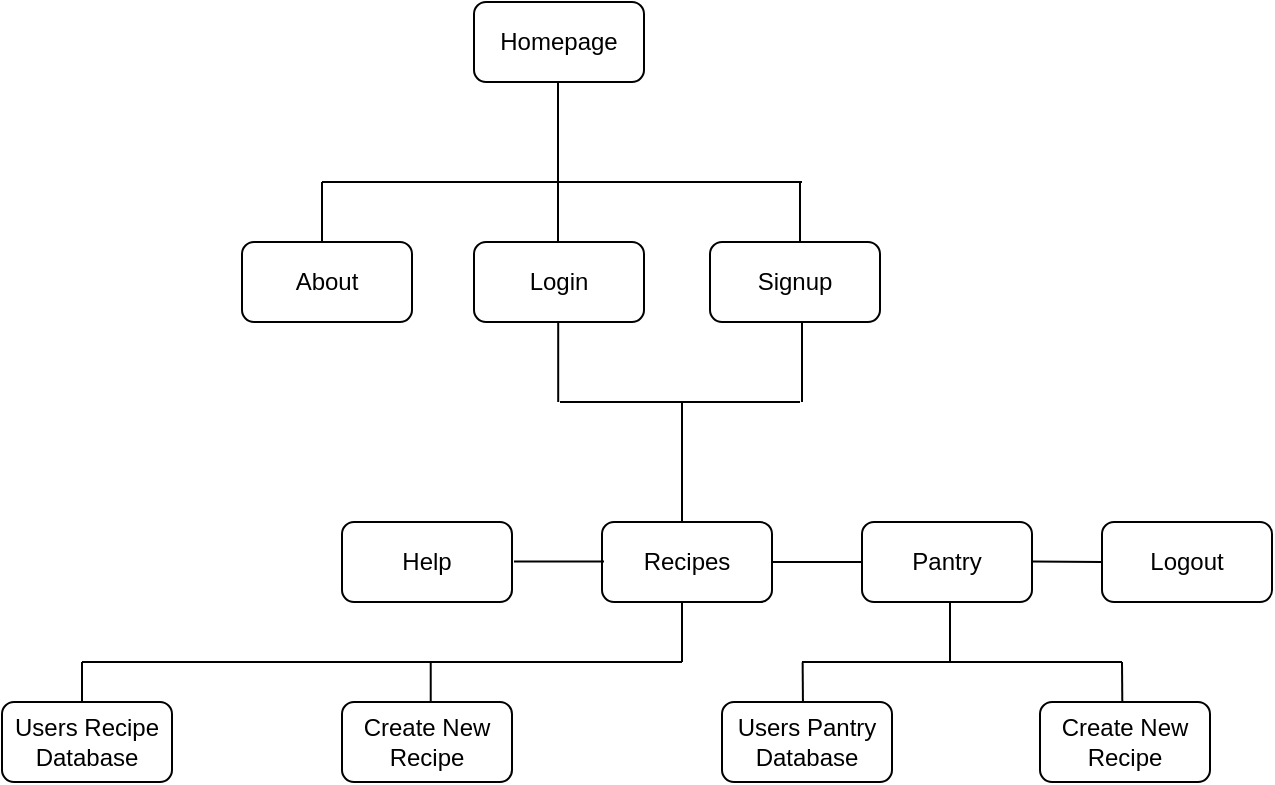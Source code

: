 <mxfile pages="2">
    <diagram id="8xbFUNse0DEjHxCNl1ls" name="Navigation">
        <mxGraphModel dx="1056" dy="736" grid="1" gridSize="10" guides="1" tooltips="1" connect="1" arrows="1" fold="1" page="1" pageScale="1" pageWidth="850" pageHeight="1100" math="0" shadow="0">
            <root>
                <mxCell id="0"/>
                <mxCell id="1" parent="0"/>
                <mxCell id="c_TQoq-tJy3BD-cnthU9-1" value="Homepage" style="rounded=1;whiteSpace=wrap;html=1;" parent="1" vertex="1">
                    <mxGeometry x="356" y="20" width="85" height="40" as="geometry"/>
                </mxCell>
                <mxCell id="c_TQoq-tJy3BD-cnthU9-2" value="" style="endArrow=none;html=1;rounded=0;" parent="1" edge="1">
                    <mxGeometry width="50" height="50" relative="1" as="geometry">
                        <mxPoint x="398" y="110" as="sourcePoint"/>
                        <mxPoint x="398" y="60" as="targetPoint"/>
                    </mxGeometry>
                </mxCell>
                <mxCell id="c_TQoq-tJy3BD-cnthU9-3" value="" style="endArrow=none;html=1;rounded=0;" parent="1" edge="1">
                    <mxGeometry width="50" height="50" relative="1" as="geometry">
                        <mxPoint x="280" y="110" as="sourcePoint"/>
                        <mxPoint x="520" y="110" as="targetPoint"/>
                    </mxGeometry>
                </mxCell>
                <mxCell id="c_TQoq-tJy3BD-cnthU9-4" value="Signup" style="rounded=1;whiteSpace=wrap;html=1;" parent="1" vertex="1">
                    <mxGeometry x="474" y="140" width="85" height="40" as="geometry"/>
                </mxCell>
                <mxCell id="c_TQoq-tJy3BD-cnthU9-5" value="Login" style="rounded=1;whiteSpace=wrap;html=1;" parent="1" vertex="1">
                    <mxGeometry x="356" y="140" width="85" height="40" as="geometry"/>
                </mxCell>
                <mxCell id="c_TQoq-tJy3BD-cnthU9-6" value="About" style="rounded=1;whiteSpace=wrap;html=1;" parent="1" vertex="1">
                    <mxGeometry x="240" y="140" width="85" height="40" as="geometry"/>
                </mxCell>
                <mxCell id="c_TQoq-tJy3BD-cnthU9-10" value="" style="endArrow=none;html=1;rounded=0;" parent="1" edge="1">
                    <mxGeometry width="50" height="50" relative="1" as="geometry">
                        <mxPoint x="280" y="140" as="sourcePoint"/>
                        <mxPoint x="280" y="110" as="targetPoint"/>
                    </mxGeometry>
                </mxCell>
                <mxCell id="c_TQoq-tJy3BD-cnthU9-11" value="" style="endArrow=none;html=1;rounded=0;" parent="1" edge="1">
                    <mxGeometry width="50" height="50" relative="1" as="geometry">
                        <mxPoint x="398" y="140" as="sourcePoint"/>
                        <mxPoint x="398" y="110" as="targetPoint"/>
                    </mxGeometry>
                </mxCell>
                <mxCell id="c_TQoq-tJy3BD-cnthU9-12" value="" style="endArrow=none;html=1;rounded=0;" parent="1" edge="1">
                    <mxGeometry width="50" height="50" relative="1" as="geometry">
                        <mxPoint x="519" y="140" as="sourcePoint"/>
                        <mxPoint x="519" y="110" as="targetPoint"/>
                    </mxGeometry>
                </mxCell>
                <mxCell id="c_TQoq-tJy3BD-cnthU9-13" value="" style="endArrow=none;html=1;rounded=0;" parent="1" edge="1">
                    <mxGeometry width="50" height="50" relative="1" as="geometry">
                        <mxPoint x="398.1" y="220" as="sourcePoint"/>
                        <mxPoint x="398.1" y="180" as="targetPoint"/>
                    </mxGeometry>
                </mxCell>
                <mxCell id="c_TQoq-tJy3BD-cnthU9-14" value="" style="endArrow=none;html=1;rounded=0;" parent="1" edge="1">
                    <mxGeometry width="50" height="50" relative="1" as="geometry">
                        <mxPoint x="520" y="220" as="sourcePoint"/>
                        <mxPoint x="520" y="180" as="targetPoint"/>
                    </mxGeometry>
                </mxCell>
                <mxCell id="c_TQoq-tJy3BD-cnthU9-15" value="" style="endArrow=none;html=1;rounded=0;" parent="1" edge="1">
                    <mxGeometry width="50" height="50" relative="1" as="geometry">
                        <mxPoint x="399" y="220" as="sourcePoint"/>
                        <mxPoint x="519" y="220" as="targetPoint"/>
                    </mxGeometry>
                </mxCell>
                <mxCell id="c_TQoq-tJy3BD-cnthU9-16" value="" style="endArrow=none;html=1;rounded=0;" parent="1" edge="1">
                    <mxGeometry width="50" height="50" relative="1" as="geometry">
                        <mxPoint x="460" y="260" as="sourcePoint"/>
                        <mxPoint x="460" y="220" as="targetPoint"/>
                    </mxGeometry>
                </mxCell>
                <mxCell id="c_TQoq-tJy3BD-cnthU9-17" value="Recipes" style="rounded=1;whiteSpace=wrap;html=1;" parent="1" vertex="1">
                    <mxGeometry x="420" y="280" width="85" height="40" as="geometry"/>
                </mxCell>
                <mxCell id="c_TQoq-tJy3BD-cnthU9-18" value="Users Recipe Database" style="rounded=1;whiteSpace=wrap;html=1;" parent="1" vertex="1">
                    <mxGeometry x="120" y="370" width="85" height="40" as="geometry"/>
                </mxCell>
                <mxCell id="c_TQoq-tJy3BD-cnthU9-19" value="Create New Recipe" style="rounded=1;whiteSpace=wrap;html=1;" parent="1" vertex="1">
                    <mxGeometry x="290" y="370" width="85" height="40" as="geometry"/>
                </mxCell>
                <mxCell id="c_TQoq-tJy3BD-cnthU9-20" value="" style="endArrow=none;html=1;rounded=0;" parent="1" edge="1">
                    <mxGeometry width="50" height="50" relative="1" as="geometry">
                        <mxPoint x="160" y="350" as="sourcePoint"/>
                        <mxPoint x="460" y="350" as="targetPoint"/>
                    </mxGeometry>
                </mxCell>
                <mxCell id="c_TQoq-tJy3BD-cnthU9-21" value="" style="endArrow=none;html=1;rounded=0;" parent="1" edge="1">
                    <mxGeometry width="50" height="50" relative="1" as="geometry">
                        <mxPoint x="460" y="280" as="sourcePoint"/>
                        <mxPoint x="460" y="260" as="targetPoint"/>
                    </mxGeometry>
                </mxCell>
                <mxCell id="c_TQoq-tJy3BD-cnthU9-22" value="" style="endArrow=none;html=1;rounded=0;" parent="1" edge="1">
                    <mxGeometry width="50" height="50" relative="1" as="geometry">
                        <mxPoint x="160" y="370" as="sourcePoint"/>
                        <mxPoint x="160" y="350" as="targetPoint"/>
                    </mxGeometry>
                </mxCell>
                <mxCell id="MBUd6jzcdOQxM8RM11eo-1" value="" style="endArrow=none;html=1;rounded=0;" parent="1" edge="1">
                    <mxGeometry width="50" height="50" relative="1" as="geometry">
                        <mxPoint x="460" y="350" as="sourcePoint"/>
                        <mxPoint x="460" y="320" as="targetPoint"/>
                    </mxGeometry>
                </mxCell>
                <mxCell id="MBUd6jzcdOQxM8RM11eo-2" value="Logout" style="rounded=1;whiteSpace=wrap;html=1;" parent="1" vertex="1">
                    <mxGeometry x="670" y="280" width="85" height="40" as="geometry"/>
                </mxCell>
                <mxCell id="MBUd6jzcdOQxM8RM11eo-3" value="Help" style="rounded=1;whiteSpace=wrap;html=1;" parent="1" vertex="1">
                    <mxGeometry x="290" y="280" width="85" height="40" as="geometry"/>
                </mxCell>
                <mxCell id="MBUd6jzcdOQxM8RM11eo-4" value="" style="endArrow=none;html=1;rounded=0;exitX=1;exitY=0.5;exitDx=0;exitDy=0;" parent="1" source="c_TQoq-tJy3BD-cnthU9-17" edge="1">
                    <mxGeometry width="50" height="50" relative="1" as="geometry">
                        <mxPoint x="510" y="300" as="sourcePoint"/>
                        <mxPoint x="550" y="300" as="targetPoint"/>
                    </mxGeometry>
                </mxCell>
                <mxCell id="MBUd6jzcdOQxM8RM11eo-5" value="" style="endArrow=none;html=1;rounded=0;exitX=1;exitY=0.5;exitDx=0;exitDy=0;" parent="1" edge="1">
                    <mxGeometry width="50" height="50" relative="1" as="geometry">
                        <mxPoint x="376.0" y="299.81" as="sourcePoint"/>
                        <mxPoint x="421.0" y="299.81" as="targetPoint"/>
                    </mxGeometry>
                </mxCell>
                <mxCell id="MBUd6jzcdOQxM8RM11eo-6" value="" style="endArrow=none;html=1;rounded=0;" parent="1" edge="1">
                    <mxGeometry width="50" height="50" relative="1" as="geometry">
                        <mxPoint x="334.36" y="370" as="sourcePoint"/>
                        <mxPoint x="334.36" y="350" as="targetPoint"/>
                    </mxGeometry>
                </mxCell>
                <mxCell id="MBUd6jzcdOQxM8RM11eo-7" value="Pantry" style="rounded=1;whiteSpace=wrap;html=1;" parent="1" vertex="1">
                    <mxGeometry x="550" y="280" width="85" height="40" as="geometry"/>
                </mxCell>
                <mxCell id="MBUd6jzcdOQxM8RM11eo-10" value="" style="endArrow=none;html=1;rounded=0;entryX=0;entryY=0.5;entryDx=0;entryDy=0;" parent="1" target="MBUd6jzcdOQxM8RM11eo-2" edge="1">
                    <mxGeometry width="50" height="50" relative="1" as="geometry">
                        <mxPoint x="635" y="299.73" as="sourcePoint"/>
                        <mxPoint x="665" y="299.73" as="targetPoint"/>
                    </mxGeometry>
                </mxCell>
                <mxCell id="MBUd6jzcdOQxM8RM11eo-11" value="Users Pantry Database" style="rounded=1;whiteSpace=wrap;html=1;" parent="1" vertex="1">
                    <mxGeometry x="480" y="370" width="85" height="40" as="geometry"/>
                </mxCell>
                <mxCell id="MBUd6jzcdOQxM8RM11eo-16" value="Create New Recipe" style="rounded=1;whiteSpace=wrap;html=1;" parent="1" vertex="1">
                    <mxGeometry x="639" y="370" width="85" height="40" as="geometry"/>
                </mxCell>
                <mxCell id="MBUd6jzcdOQxM8RM11eo-17" value="" style="endArrow=none;html=1;rounded=0;" parent="1" edge="1">
                    <mxGeometry width="50" height="50" relative="1" as="geometry">
                        <mxPoint x="520" y="350" as="sourcePoint"/>
                        <mxPoint x="680" y="350" as="targetPoint"/>
                    </mxGeometry>
                </mxCell>
                <mxCell id="MBUd6jzcdOQxM8RM11eo-18" value="" style="endArrow=none;html=1;rounded=0;exitX=0.59;exitY=-0.004;exitDx=0;exitDy=0;exitPerimeter=0;" parent="1" edge="1">
                    <mxGeometry width="50" height="50" relative="1" as="geometry">
                        <mxPoint x="680.15" y="369.84" as="sourcePoint"/>
                        <mxPoint x="680" y="350" as="targetPoint"/>
                    </mxGeometry>
                </mxCell>
                <mxCell id="MBUd6jzcdOQxM8RM11eo-19" value="" style="endArrow=none;html=1;rounded=0;exitX=0.59;exitY=-0.004;exitDx=0;exitDy=0;exitPerimeter=0;" parent="1" edge="1">
                    <mxGeometry width="50" height="50" relative="1" as="geometry">
                        <mxPoint x="520.47" y="370.0" as="sourcePoint"/>
                        <mxPoint x="520.32" y="350.16" as="targetPoint"/>
                    </mxGeometry>
                </mxCell>
                <mxCell id="MBUd6jzcdOQxM8RM11eo-20" value="" style="endArrow=none;html=1;rounded=0;" parent="1" edge="1">
                    <mxGeometry width="50" height="50" relative="1" as="geometry">
                        <mxPoint x="594" y="350" as="sourcePoint"/>
                        <mxPoint x="594" y="320" as="targetPoint"/>
                    </mxGeometry>
                </mxCell>
            </root>
        </mxGraphModel>
    </diagram>
    <diagram id="eMAwt1Adjr6_dOTvxcgu" name="Tables">
        <mxGraphModel dx="1056" dy="736" grid="1" gridSize="10" guides="1" tooltips="1" connect="1" arrows="1" fold="1" page="1" pageScale="1" pageWidth="850" pageHeight="1100" math="0" shadow="0">
            <root>
                <mxCell id="rhQrLHCwIaUlwDGyADpL-0"/>
                <mxCell id="rhQrLHCwIaUlwDGyADpL-1" parent="rhQrLHCwIaUlwDGyADpL-0"/>
                <mxCell id="WXKata1R8pEVIwSQPJwj-0" value="Users Table" style="rounded=0;whiteSpace=wrap;html=1;" parent="rhQrLHCwIaUlwDGyADpL-1" vertex="1">
                    <mxGeometry x="40" y="60" width="120" height="60" as="geometry"/>
                </mxCell>
                <mxCell id="WXKata1R8pEVIwSQPJwj-1" value="Ingredients Table" style="rounded=0;whiteSpace=wrap;html=1;" parent="rhQrLHCwIaUlwDGyADpL-1" vertex="1">
                    <mxGeometry x="330" y="60" width="120" height="60" as="geometry"/>
                </mxCell>
                <mxCell id="WXKata1R8pEVIwSQPJwj-2" value="Recipes" style="rounded=0;whiteSpace=wrap;html=1;" parent="rhQrLHCwIaUlwDGyADpL-1" vertex="1">
                    <mxGeometry x="610" y="60" width="120" height="60" as="geometry"/>
                </mxCell>
                <mxCell id="4h8rs_L_jS9KQ1FpoGbV-1" value="Users Table" style="rounded=0;whiteSpace=wrap;html=1;" vertex="1" parent="rhQrLHCwIaUlwDGyADpL-1">
                    <mxGeometry x="180" y="240" width="120" height="60" as="geometry"/>
                </mxCell>
            </root>
        </mxGraphModel>
    </diagram>
</mxfile>